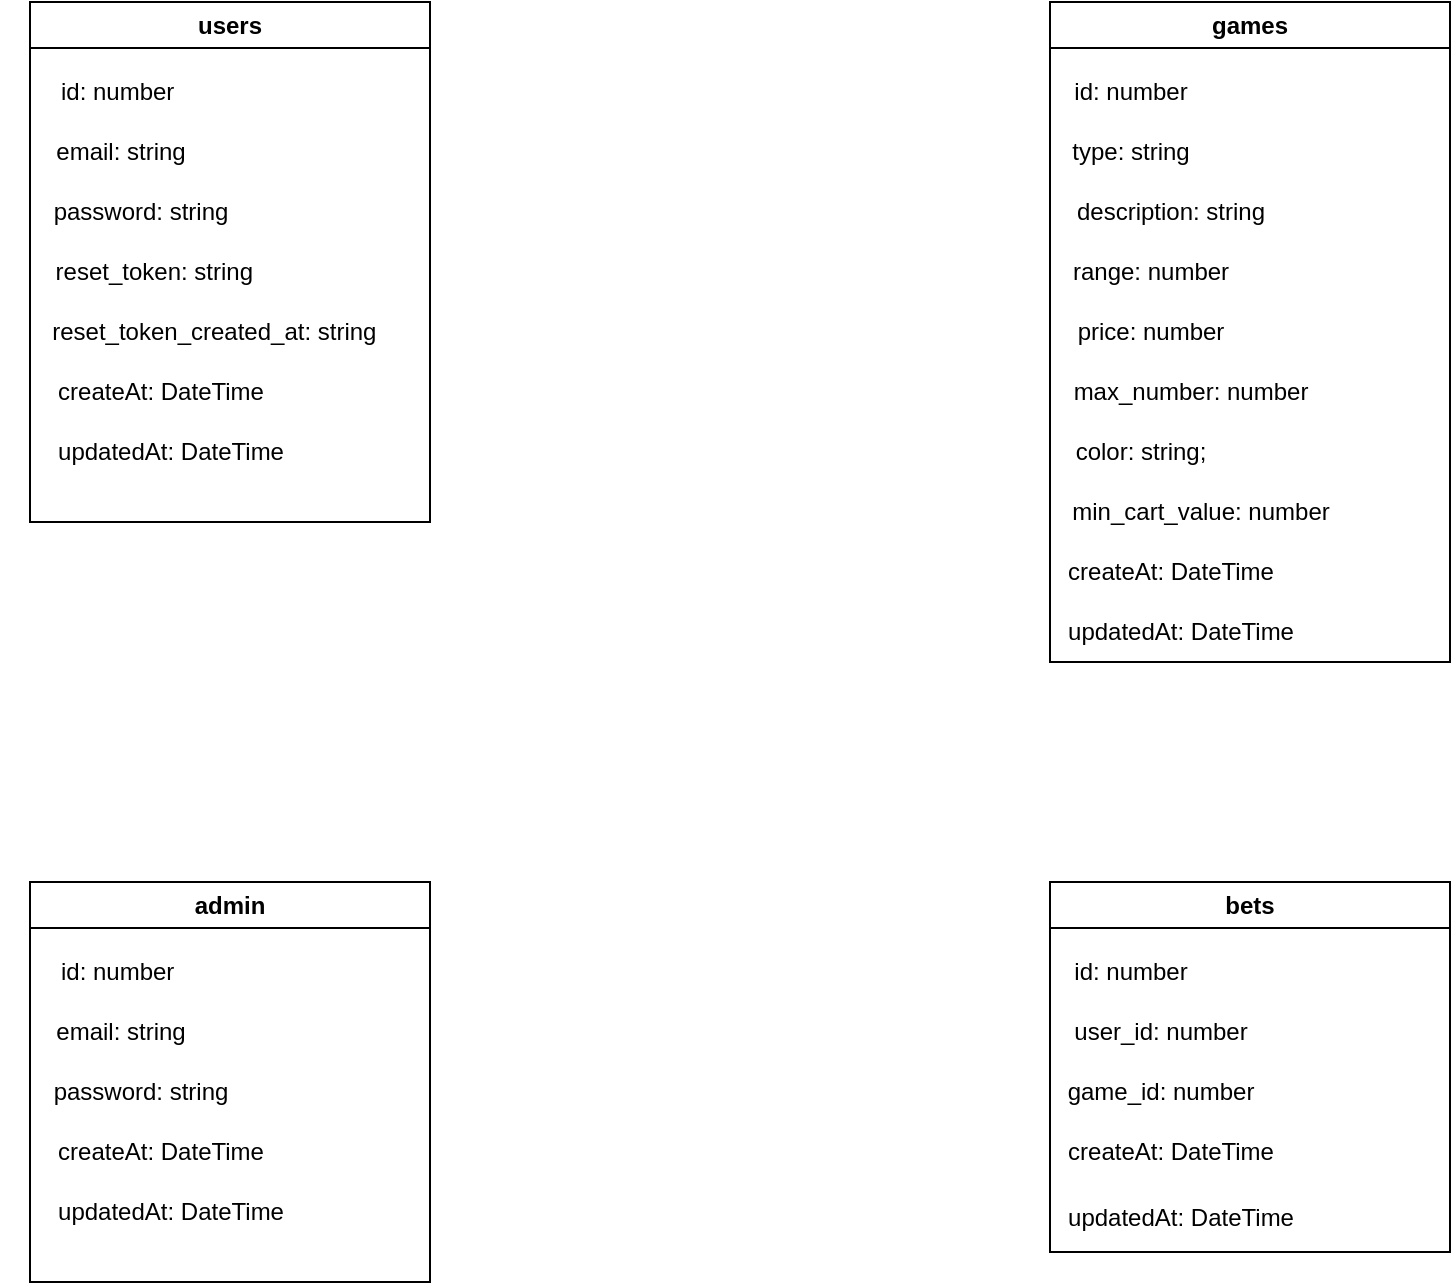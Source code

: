 <mxfile version="20.8.22" type="github">
  <diagram name="Page-1" id="9f46799a-70d6-7492-0946-bef42562c5a5">
    <mxGraphModel dx="806" dy="754" grid="1" gridSize="10" guides="1" tooltips="1" connect="1" arrows="1" fold="1" page="1" pageScale="1" pageWidth="1100" pageHeight="850" background="none" math="0" shadow="0">
      <root>
        <mxCell id="0" />
        <mxCell id="1" parent="0" />
        <mxCell id="UWeG_iMeRHgUMjfAr7Hb-1" value="users" style="swimlane;whiteSpace=wrap;html=1;" parent="1" vertex="1">
          <mxGeometry x="40" y="80" width="200" height="260" as="geometry" />
        </mxCell>
        <mxCell id="UWeG_iMeRHgUMjfAr7Hb-2" value="&amp;nbsp; id: number" style="text;html=1;align=center;verticalAlign=middle;resizable=0;points=[];autosize=1;strokeColor=none;fillColor=none;" parent="UWeG_iMeRHgUMjfAr7Hb-1" vertex="1">
          <mxGeometry x="-5" y="30" width="90" height="30" as="geometry" />
        </mxCell>
        <mxCell id="UWeG_iMeRHgUMjfAr7Hb-4" value="password: string" style="text;html=1;align=center;verticalAlign=middle;resizable=0;points=[];autosize=1;strokeColor=none;fillColor=none;" parent="UWeG_iMeRHgUMjfAr7Hb-1" vertex="1">
          <mxGeometry y="90" width="110" height="30" as="geometry" />
        </mxCell>
        <mxCell id="UWeG_iMeRHgUMjfAr7Hb-5" value="email: string" style="text;html=1;align=center;verticalAlign=middle;resizable=0;points=[];autosize=1;strokeColor=none;fillColor=none;" parent="UWeG_iMeRHgUMjfAr7Hb-1" vertex="1">
          <mxGeometry y="60" width="90" height="30" as="geometry" />
        </mxCell>
        <mxCell id="UWeG_iMeRHgUMjfAr7Hb-32" value="&amp;nbsp; &amp;nbsp; reset_token: string" style="text;html=1;align=center;verticalAlign=middle;resizable=0;points=[];autosize=1;strokeColor=none;fillColor=none;" parent="UWeG_iMeRHgUMjfAr7Hb-1" vertex="1">
          <mxGeometry x="-15" y="120" width="140" height="30" as="geometry" />
        </mxCell>
        <mxCell id="UWeG_iMeRHgUMjfAr7Hb-55" value="&amp;nbsp; &amp;nbsp; reset_token_created_at: string" style="text;html=1;align=center;verticalAlign=middle;resizable=0;points=[];autosize=1;strokeColor=none;fillColor=none;" parent="UWeG_iMeRHgUMjfAr7Hb-1" vertex="1">
          <mxGeometry x="-15" y="150" width="200" height="30" as="geometry" />
        </mxCell>
        <mxCell id="UWeG_iMeRHgUMjfAr7Hb-56" value="createAt: DateTime" style="text;html=1;align=center;verticalAlign=middle;resizable=0;points=[];autosize=1;strokeColor=none;fillColor=none;" parent="UWeG_iMeRHgUMjfAr7Hb-1" vertex="1">
          <mxGeometry y="180" width="130" height="30" as="geometry" />
        </mxCell>
        <mxCell id="UWeG_iMeRHgUMjfAr7Hb-54" value="updatedAt: DateTime" style="text;html=1;align=center;verticalAlign=middle;resizable=0;points=[];autosize=1;strokeColor=none;fillColor=none;" parent="UWeG_iMeRHgUMjfAr7Hb-1" vertex="1">
          <mxGeometry y="210" width="140" height="30" as="geometry" />
        </mxCell>
        <mxCell id="UWeG_iMeRHgUMjfAr7Hb-19" value="admin" style="swimlane;whiteSpace=wrap;html=1;startSize=23;" parent="1" vertex="1">
          <mxGeometry x="40" y="520" width="200" height="200" as="geometry" />
        </mxCell>
        <mxCell id="UWeG_iMeRHgUMjfAr7Hb-20" value="&amp;nbsp; id: number" style="text;html=1;align=center;verticalAlign=middle;resizable=0;points=[];autosize=1;strokeColor=none;fillColor=none;" parent="UWeG_iMeRHgUMjfAr7Hb-19" vertex="1">
          <mxGeometry x="-5" y="30" width="90" height="30" as="geometry" />
        </mxCell>
        <mxCell id="UWeG_iMeRHgUMjfAr7Hb-21" value="password: string" style="text;html=1;align=center;verticalAlign=middle;resizable=0;points=[];autosize=1;strokeColor=none;fillColor=none;" parent="UWeG_iMeRHgUMjfAr7Hb-19" vertex="1">
          <mxGeometry y="90" width="110" height="30" as="geometry" />
        </mxCell>
        <mxCell id="UWeG_iMeRHgUMjfAr7Hb-23" value="email: string" style="text;html=1;align=center;verticalAlign=middle;resizable=0;points=[];autosize=1;strokeColor=none;fillColor=none;" parent="UWeG_iMeRHgUMjfAr7Hb-19" vertex="1">
          <mxGeometry y="60" width="90" height="30" as="geometry" />
        </mxCell>
        <mxCell id="UWeG_iMeRHgUMjfAr7Hb-58" value="createAt: DateTime" style="text;html=1;align=center;verticalAlign=middle;resizable=0;points=[];autosize=1;strokeColor=none;fillColor=none;" parent="UWeG_iMeRHgUMjfAr7Hb-19" vertex="1">
          <mxGeometry y="120" width="130" height="30" as="geometry" />
        </mxCell>
        <mxCell id="UWeG_iMeRHgUMjfAr7Hb-59" value="updatedAt: DateTime" style="text;html=1;align=center;verticalAlign=middle;resizable=0;points=[];autosize=1;strokeColor=none;fillColor=none;" parent="UWeG_iMeRHgUMjfAr7Hb-19" vertex="1">
          <mxGeometry y="150" width="140" height="30" as="geometry" />
        </mxCell>
        <mxCell id="UWeG_iMeRHgUMjfAr7Hb-24" value="games" style="swimlane;whiteSpace=wrap;html=1;" parent="1" vertex="1">
          <mxGeometry x="550" y="80" width="200" height="330" as="geometry" />
        </mxCell>
        <mxCell id="UWeG_iMeRHgUMjfAr7Hb-25" value="id: number" style="text;html=1;align=center;verticalAlign=middle;resizable=0;points=[];autosize=1;strokeColor=none;fillColor=none;" parent="UWeG_iMeRHgUMjfAr7Hb-24" vertex="1">
          <mxGeometry y="30" width="80" height="30" as="geometry" />
        </mxCell>
        <mxCell id="UWeG_iMeRHgUMjfAr7Hb-27" value="type: string" style="text;html=1;align=center;verticalAlign=middle;resizable=0;points=[];autosize=1;strokeColor=none;fillColor=none;" parent="UWeG_iMeRHgUMjfAr7Hb-24" vertex="1">
          <mxGeometry y="60" width="80" height="30" as="geometry" />
        </mxCell>
        <mxCell id="UWeG_iMeRHgUMjfAr7Hb-33" value="description: string" style="text;html=1;align=center;verticalAlign=middle;resizable=0;points=[];autosize=1;strokeColor=none;fillColor=none;" parent="UWeG_iMeRHgUMjfAr7Hb-24" vertex="1">
          <mxGeometry y="90" width="120" height="30" as="geometry" />
        </mxCell>
        <mxCell id="UWeG_iMeRHgUMjfAr7Hb-34" value="range: number" style="text;html=1;align=center;verticalAlign=middle;resizable=0;points=[];autosize=1;strokeColor=none;fillColor=none;" parent="UWeG_iMeRHgUMjfAr7Hb-24" vertex="1">
          <mxGeometry y="120" width="100" height="30" as="geometry" />
        </mxCell>
        <mxCell id="UWeG_iMeRHgUMjfAr7Hb-35" value="price: number" style="text;html=1;align=center;verticalAlign=middle;resizable=0;points=[];autosize=1;strokeColor=none;fillColor=none;" parent="UWeG_iMeRHgUMjfAr7Hb-24" vertex="1">
          <mxGeometry y="150" width="100" height="30" as="geometry" />
        </mxCell>
        <mxCell id="UWeG_iMeRHgUMjfAr7Hb-36" value="max_number: number" style="text;html=1;align=center;verticalAlign=middle;resizable=0;points=[];autosize=1;strokeColor=none;fillColor=none;" parent="UWeG_iMeRHgUMjfAr7Hb-24" vertex="1">
          <mxGeometry y="180" width="140" height="30" as="geometry" />
        </mxCell>
        <mxCell id="UWeG_iMeRHgUMjfAr7Hb-37" value="color: string;" style="text;html=1;align=center;verticalAlign=middle;resizable=0;points=[];autosize=1;strokeColor=none;fillColor=none;" parent="UWeG_iMeRHgUMjfAr7Hb-24" vertex="1">
          <mxGeometry y="210" width="90" height="30" as="geometry" />
        </mxCell>
        <mxCell id="UWeG_iMeRHgUMjfAr7Hb-38" value="min_cart_value: number" style="text;html=1;align=center;verticalAlign=middle;resizable=0;points=[];autosize=1;strokeColor=none;fillColor=none;" parent="UWeG_iMeRHgUMjfAr7Hb-24" vertex="1">
          <mxGeometry y="240" width="150" height="30" as="geometry" />
        </mxCell>
        <mxCell id="UWeG_iMeRHgUMjfAr7Hb-39" value="createAt: DateTime" style="text;html=1;align=center;verticalAlign=middle;resizable=0;points=[];autosize=1;strokeColor=none;fillColor=none;" parent="UWeG_iMeRHgUMjfAr7Hb-24" vertex="1">
          <mxGeometry x="-5" y="270" width="130" height="30" as="geometry" />
        </mxCell>
        <mxCell id="UWeG_iMeRHgUMjfAr7Hb-57" value="updatedAt: DateTime" style="text;html=1;align=center;verticalAlign=middle;resizable=0;points=[];autosize=1;strokeColor=none;fillColor=none;" parent="UWeG_iMeRHgUMjfAr7Hb-24" vertex="1">
          <mxGeometry x="-5" y="300" width="140" height="30" as="geometry" />
        </mxCell>
        <mxCell id="UWeG_iMeRHgUMjfAr7Hb-28" value="bets" style="swimlane;whiteSpace=wrap;html=1;" parent="1" vertex="1">
          <mxGeometry x="550" y="520" width="200" height="185" as="geometry" />
        </mxCell>
        <mxCell id="UWeG_iMeRHgUMjfAr7Hb-29" value="id: number" style="text;html=1;align=center;verticalAlign=middle;resizable=0;points=[];autosize=1;strokeColor=none;fillColor=none;" parent="UWeG_iMeRHgUMjfAr7Hb-28" vertex="1">
          <mxGeometry y="30" width="80" height="30" as="geometry" />
        </mxCell>
        <mxCell id="UWeG_iMeRHgUMjfAr7Hb-30" value="user_id: number" style="text;html=1;align=center;verticalAlign=middle;resizable=0;points=[];autosize=1;strokeColor=none;fillColor=none;" parent="UWeG_iMeRHgUMjfAr7Hb-28" vertex="1">
          <mxGeometry y="60" width="110" height="30" as="geometry" />
        </mxCell>
        <mxCell id="UWeG_iMeRHgUMjfAr7Hb-31" value="game_id: number" style="text;html=1;align=center;verticalAlign=middle;resizable=0;points=[];autosize=1;strokeColor=none;fillColor=none;" parent="UWeG_iMeRHgUMjfAr7Hb-28" vertex="1">
          <mxGeometry x="-5" y="90" width="120" height="30" as="geometry" />
        </mxCell>
        <mxCell id="UWeG_iMeRHgUMjfAr7Hb-49" value="createAt: DateTime" style="text;html=1;align=center;verticalAlign=middle;resizable=0;points=[];autosize=1;strokeColor=none;fillColor=none;" parent="UWeG_iMeRHgUMjfAr7Hb-28" vertex="1">
          <mxGeometry x="-5" y="120" width="130" height="30" as="geometry" />
        </mxCell>
        <mxCell id="UWeG_iMeRHgUMjfAr7Hb-53" value="&lt;br&gt;updatedAt: DateTime" style="text;html=1;align=center;verticalAlign=middle;resizable=0;points=[];autosize=1;strokeColor=none;fillColor=none;" parent="UWeG_iMeRHgUMjfAr7Hb-28" vertex="1">
          <mxGeometry x="-5" y="140" width="140" height="40" as="geometry" />
        </mxCell>
      </root>
    </mxGraphModel>
  </diagram>
</mxfile>
